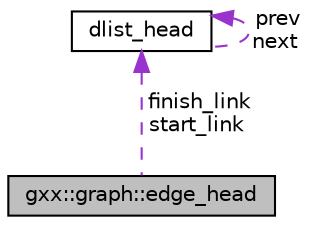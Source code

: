 digraph "gxx::graph::edge_head"
{
  edge [fontname="Helvetica",fontsize="10",labelfontname="Helvetica",labelfontsize="10"];
  node [fontname="Helvetica",fontsize="10",shape=record];
  Node1 [label="gxx::graph::edge_head",height=0.2,width=0.4,color="black", fillcolor="grey75", style="filled", fontcolor="black"];
  Node2 -> Node1 [dir="back",color="darkorchid3",fontsize="10",style="dashed",label=" finish_link\nstart_link" ,fontname="Helvetica"];
  Node2 [label="dlist_head",height=0.2,width=0.4,color="black", fillcolor="white", style="filled",URL="$structdlist__head.html"];
  Node2 -> Node2 [dir="back",color="darkorchid3",fontsize="10",style="dashed",label=" prev\nnext" ,fontname="Helvetica"];
}
